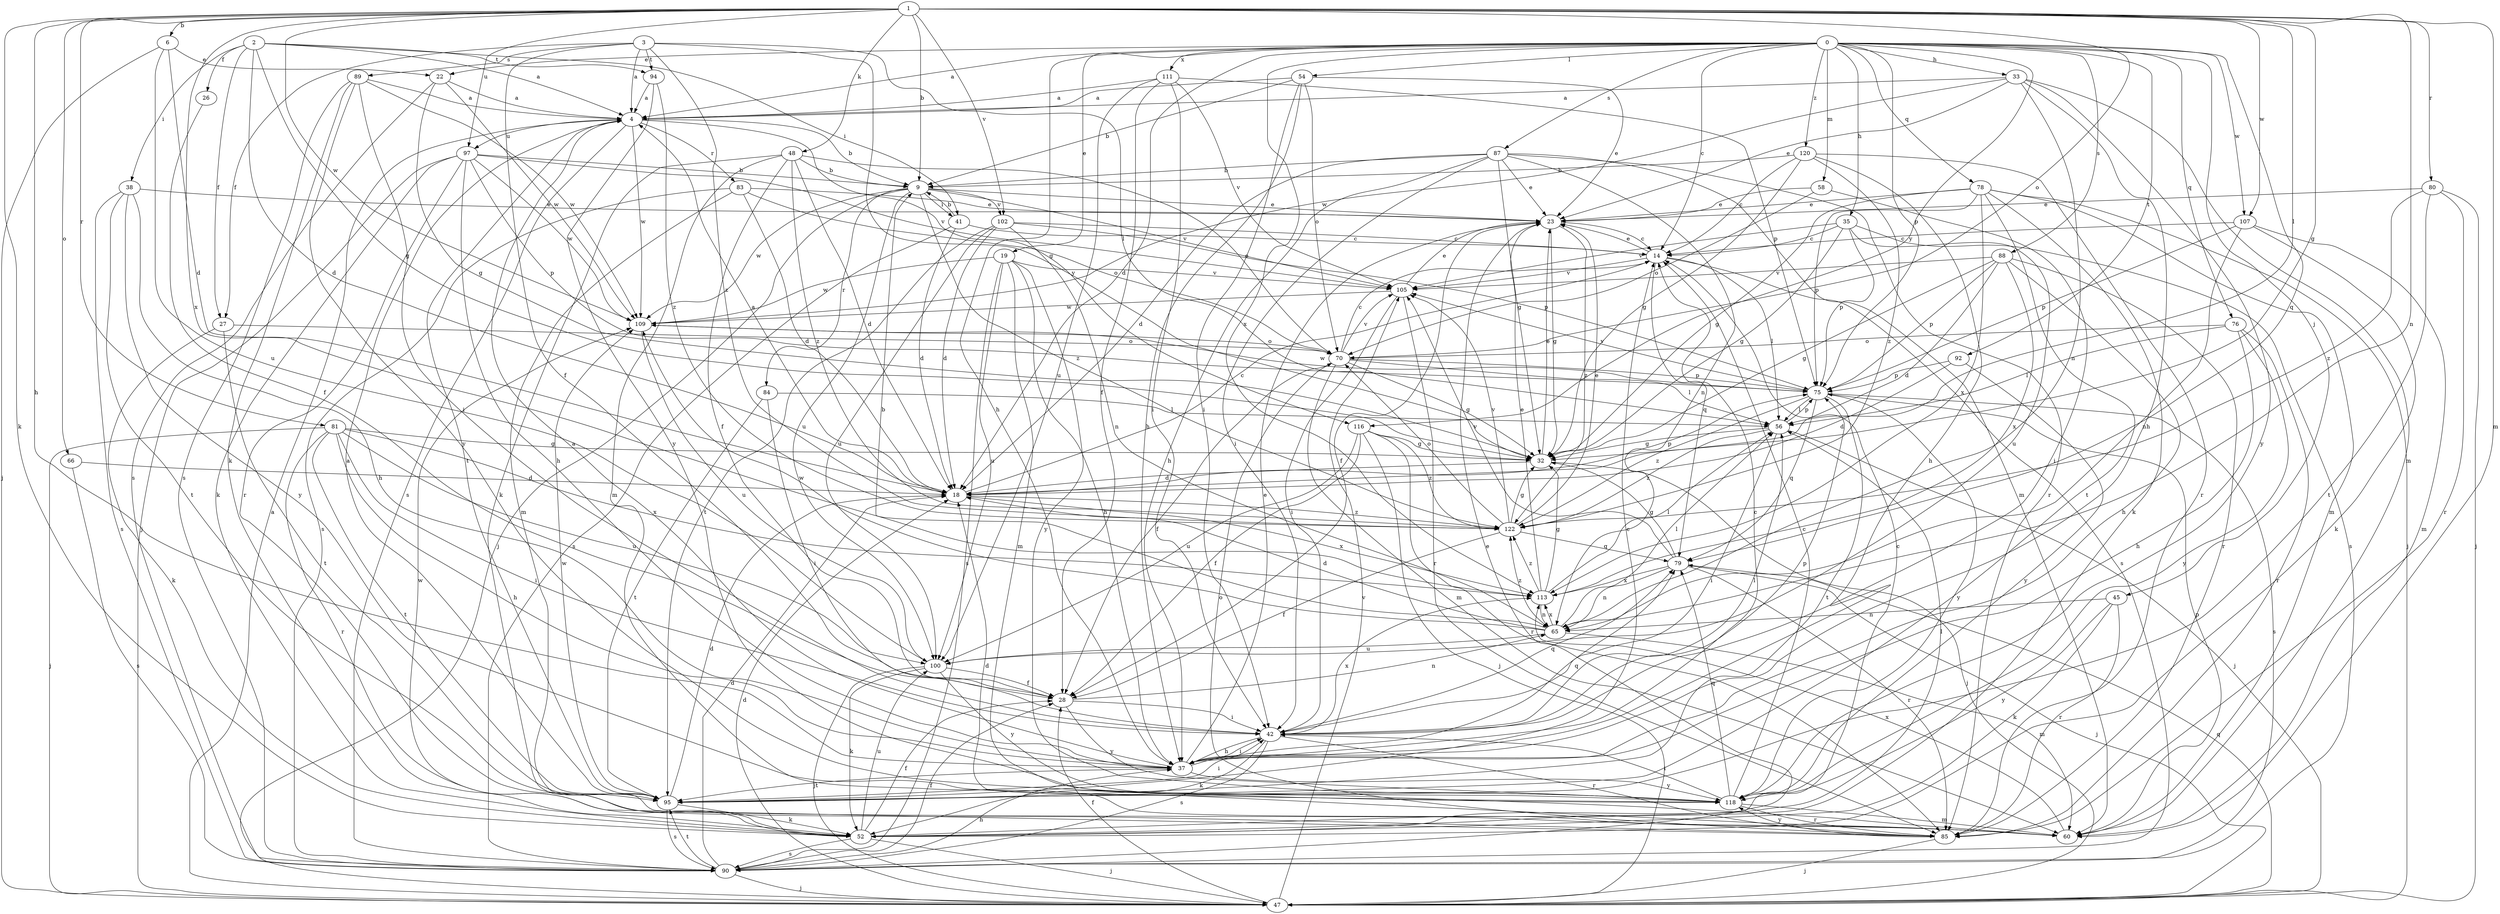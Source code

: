 strict digraph  {
0;
1;
2;
3;
4;
6;
9;
14;
18;
19;
22;
23;
26;
27;
28;
32;
33;
35;
37;
38;
41;
42;
45;
47;
48;
52;
54;
56;
58;
60;
65;
66;
70;
75;
76;
78;
79;
80;
81;
83;
84;
85;
87;
88;
89;
90;
92;
94;
95;
97;
100;
102;
105;
107;
109;
111;
113;
116;
118;
120;
122;
0 -> 4  [label=a];
0 -> 14  [label=c];
0 -> 18  [label=d];
0 -> 19  [label=e];
0 -> 22  [label=e];
0 -> 33  [label=h];
0 -> 35  [label=h];
0 -> 37  [label=h];
0 -> 45  [label=j];
0 -> 54  [label=l];
0 -> 58  [label=m];
0 -> 75  [label=p];
0 -> 76  [label=q];
0 -> 78  [label=q];
0 -> 79  [label=q];
0 -> 87  [label=s];
0 -> 88  [label=s];
0 -> 92  [label=t];
0 -> 107  [label=w];
0 -> 111  [label=x];
0 -> 113  [label=x];
0 -> 116  [label=y];
0 -> 120  [label=z];
1 -> 6  [label=b];
1 -> 9  [label=b];
1 -> 32  [label=g];
1 -> 37  [label=h];
1 -> 48  [label=k];
1 -> 52  [label=k];
1 -> 56  [label=l];
1 -> 60  [label=m];
1 -> 65  [label=n];
1 -> 66  [label=o];
1 -> 70  [label=o];
1 -> 80  [label=r];
1 -> 81  [label=r];
1 -> 97  [label=u];
1 -> 102  [label=v];
1 -> 107  [label=w];
1 -> 109  [label=w];
1 -> 113  [label=x];
2 -> 4  [label=a];
2 -> 18  [label=d];
2 -> 26  [label=f];
2 -> 27  [label=f];
2 -> 32  [label=g];
2 -> 38  [label=i];
2 -> 41  [label=i];
2 -> 94  [label=t];
3 -> 4  [label=a];
3 -> 27  [label=f];
3 -> 28  [label=f];
3 -> 32  [label=g];
3 -> 56  [label=l];
3 -> 89  [label=s];
3 -> 94  [label=t];
3 -> 122  [label=z];
4 -> 9  [label=b];
4 -> 83  [label=r];
4 -> 90  [label=s];
4 -> 95  [label=t];
4 -> 97  [label=u];
4 -> 109  [label=w];
4 -> 116  [label=y];
6 -> 18  [label=d];
6 -> 22  [label=e];
6 -> 47  [label=j];
6 -> 100  [label=u];
9 -> 23  [label=e];
9 -> 41  [label=i];
9 -> 47  [label=j];
9 -> 84  [label=r];
9 -> 100  [label=u];
9 -> 102  [label=v];
9 -> 105  [label=v];
9 -> 109  [label=w];
9 -> 122  [label=z];
14 -> 23  [label=e];
14 -> 56  [label=l];
14 -> 79  [label=q];
14 -> 90  [label=s];
14 -> 105  [label=v];
18 -> 4  [label=a];
18 -> 14  [label=c];
18 -> 75  [label=p];
18 -> 113  [label=x];
18 -> 122  [label=z];
19 -> 37  [label=h];
19 -> 60  [label=m];
19 -> 90  [label=s];
19 -> 100  [label=u];
19 -> 105  [label=v];
19 -> 109  [label=w];
19 -> 118  [label=y];
22 -> 4  [label=a];
22 -> 32  [label=g];
22 -> 90  [label=s];
22 -> 109  [label=w];
23 -> 14  [label=c];
23 -> 28  [label=f];
23 -> 32  [label=g];
23 -> 122  [label=z];
26 -> 28  [label=f];
27 -> 52  [label=k];
27 -> 70  [label=o];
27 -> 95  [label=t];
28 -> 42  [label=i];
28 -> 65  [label=n];
28 -> 118  [label=y];
32 -> 18  [label=d];
32 -> 23  [label=e];
32 -> 47  [label=j];
33 -> 4  [label=a];
33 -> 23  [label=e];
33 -> 37  [label=h];
33 -> 60  [label=m];
33 -> 65  [label=n];
33 -> 109  [label=w];
33 -> 118  [label=y];
35 -> 14  [label=c];
35 -> 32  [label=g];
35 -> 75  [label=p];
35 -> 90  [label=s];
35 -> 100  [label=u];
35 -> 105  [label=v];
37 -> 4  [label=a];
37 -> 14  [label=c];
37 -> 23  [label=e];
37 -> 42  [label=i];
37 -> 79  [label=q];
37 -> 95  [label=t];
37 -> 118  [label=y];
38 -> 23  [label=e];
38 -> 37  [label=h];
38 -> 90  [label=s];
38 -> 95  [label=t];
38 -> 118  [label=y];
41 -> 9  [label=b];
41 -> 14  [label=c];
41 -> 18  [label=d];
41 -> 90  [label=s];
42 -> 37  [label=h];
42 -> 52  [label=k];
42 -> 56  [label=l];
42 -> 75  [label=p];
42 -> 79  [label=q];
42 -> 85  [label=r];
42 -> 90  [label=s];
42 -> 113  [label=x];
45 -> 52  [label=k];
45 -> 65  [label=n];
45 -> 85  [label=r];
45 -> 118  [label=y];
47 -> 4  [label=a];
47 -> 18  [label=d];
47 -> 28  [label=f];
47 -> 79  [label=q];
47 -> 105  [label=v];
48 -> 9  [label=b];
48 -> 18  [label=d];
48 -> 28  [label=f];
48 -> 52  [label=k];
48 -> 60  [label=m];
48 -> 70  [label=o];
48 -> 122  [label=z];
52 -> 14  [label=c];
52 -> 28  [label=f];
52 -> 47  [label=j];
52 -> 56  [label=l];
52 -> 90  [label=s];
52 -> 100  [label=u];
52 -> 109  [label=w];
54 -> 4  [label=a];
54 -> 9  [label=b];
54 -> 23  [label=e];
54 -> 37  [label=h];
54 -> 42  [label=i];
54 -> 70  [label=o];
56 -> 32  [label=g];
56 -> 42  [label=i];
56 -> 47  [label=j];
56 -> 75  [label=p];
56 -> 122  [label=z];
58 -> 23  [label=e];
58 -> 42  [label=i];
58 -> 70  [label=o];
60 -> 18  [label=d];
60 -> 75  [label=p];
60 -> 113  [label=x];
65 -> 9  [label=b];
65 -> 18  [label=d];
65 -> 56  [label=l];
65 -> 60  [label=m];
65 -> 100  [label=u];
65 -> 109  [label=w];
65 -> 113  [label=x];
65 -> 122  [label=z];
66 -> 18  [label=d];
66 -> 90  [label=s];
70 -> 14  [label=c];
70 -> 28  [label=f];
70 -> 32  [label=g];
70 -> 56  [label=l];
70 -> 60  [label=m];
70 -> 75  [label=p];
70 -> 105  [label=v];
75 -> 56  [label=l];
75 -> 79  [label=q];
75 -> 90  [label=s];
75 -> 95  [label=t];
75 -> 105  [label=v];
75 -> 109  [label=w];
75 -> 118  [label=y];
75 -> 122  [label=z];
76 -> 37  [label=h];
76 -> 56  [label=l];
76 -> 70  [label=o];
76 -> 85  [label=r];
76 -> 118  [label=y];
78 -> 23  [label=e];
78 -> 32  [label=g];
78 -> 47  [label=j];
78 -> 52  [label=k];
78 -> 60  [label=m];
78 -> 75  [label=p];
78 -> 95  [label=t];
78 -> 113  [label=x];
79 -> 32  [label=g];
79 -> 47  [label=j];
79 -> 65  [label=n];
79 -> 85  [label=r];
79 -> 105  [label=v];
79 -> 113  [label=x];
80 -> 23  [label=e];
80 -> 47  [label=j];
80 -> 85  [label=r];
80 -> 95  [label=t];
80 -> 122  [label=z];
81 -> 32  [label=g];
81 -> 37  [label=h];
81 -> 42  [label=i];
81 -> 47  [label=j];
81 -> 85  [label=r];
81 -> 95  [label=t];
81 -> 100  [label=u];
81 -> 113  [label=x];
83 -> 18  [label=d];
83 -> 23  [label=e];
83 -> 60  [label=m];
83 -> 70  [label=o];
83 -> 90  [label=s];
84 -> 42  [label=i];
84 -> 56  [label=l];
84 -> 95  [label=t];
85 -> 47  [label=j];
85 -> 70  [label=o];
85 -> 118  [label=y];
87 -> 9  [label=b];
87 -> 18  [label=d];
87 -> 23  [label=e];
87 -> 32  [label=g];
87 -> 37  [label=h];
87 -> 42  [label=i];
87 -> 60  [label=m];
87 -> 65  [label=n];
87 -> 85  [label=r];
88 -> 18  [label=d];
88 -> 32  [label=g];
88 -> 37  [label=h];
88 -> 75  [label=p];
88 -> 85  [label=r];
88 -> 105  [label=v];
88 -> 113  [label=x];
89 -> 4  [label=a];
89 -> 42  [label=i];
89 -> 52  [label=k];
89 -> 90  [label=s];
89 -> 109  [label=w];
89 -> 118  [label=y];
90 -> 18  [label=d];
90 -> 23  [label=e];
90 -> 28  [label=f];
90 -> 37  [label=h];
90 -> 47  [label=j];
90 -> 95  [label=t];
92 -> 18  [label=d];
92 -> 75  [label=p];
92 -> 118  [label=y];
94 -> 4  [label=a];
94 -> 118  [label=y];
94 -> 122  [label=z];
95 -> 4  [label=a];
95 -> 14  [label=c];
95 -> 18  [label=d];
95 -> 42  [label=i];
95 -> 52  [label=k];
95 -> 90  [label=s];
95 -> 109  [label=w];
97 -> 9  [label=b];
97 -> 37  [label=h];
97 -> 47  [label=j];
97 -> 52  [label=k];
97 -> 75  [label=p];
97 -> 85  [label=r];
97 -> 105  [label=v];
97 -> 109  [label=w];
100 -> 28  [label=f];
100 -> 47  [label=j];
100 -> 52  [label=k];
100 -> 118  [label=y];
102 -> 14  [label=c];
102 -> 18  [label=d];
102 -> 65  [label=n];
102 -> 75  [label=p];
102 -> 95  [label=t];
102 -> 100  [label=u];
105 -> 23  [label=e];
105 -> 42  [label=i];
105 -> 85  [label=r];
105 -> 109  [label=w];
107 -> 14  [label=c];
107 -> 52  [label=k];
107 -> 60  [label=m];
107 -> 65  [label=n];
107 -> 75  [label=p];
109 -> 70  [label=o];
109 -> 100  [label=u];
111 -> 4  [label=a];
111 -> 28  [label=f];
111 -> 42  [label=i];
111 -> 75  [label=p];
111 -> 100  [label=u];
111 -> 105  [label=v];
113 -> 23  [label=e];
113 -> 32  [label=g];
113 -> 56  [label=l];
113 -> 65  [label=n];
113 -> 122  [label=z];
116 -> 28  [label=f];
116 -> 32  [label=g];
116 -> 47  [label=j];
116 -> 85  [label=r];
116 -> 100  [label=u];
116 -> 122  [label=z];
118 -> 14  [label=c];
118 -> 42  [label=i];
118 -> 60  [label=m];
118 -> 79  [label=q];
118 -> 85  [label=r];
120 -> 9  [label=b];
120 -> 14  [label=c];
120 -> 32  [label=g];
120 -> 37  [label=h];
120 -> 85  [label=r];
120 -> 122  [label=z];
122 -> 23  [label=e];
122 -> 28  [label=f];
122 -> 32  [label=g];
122 -> 70  [label=o];
122 -> 79  [label=q];
122 -> 105  [label=v];
}
